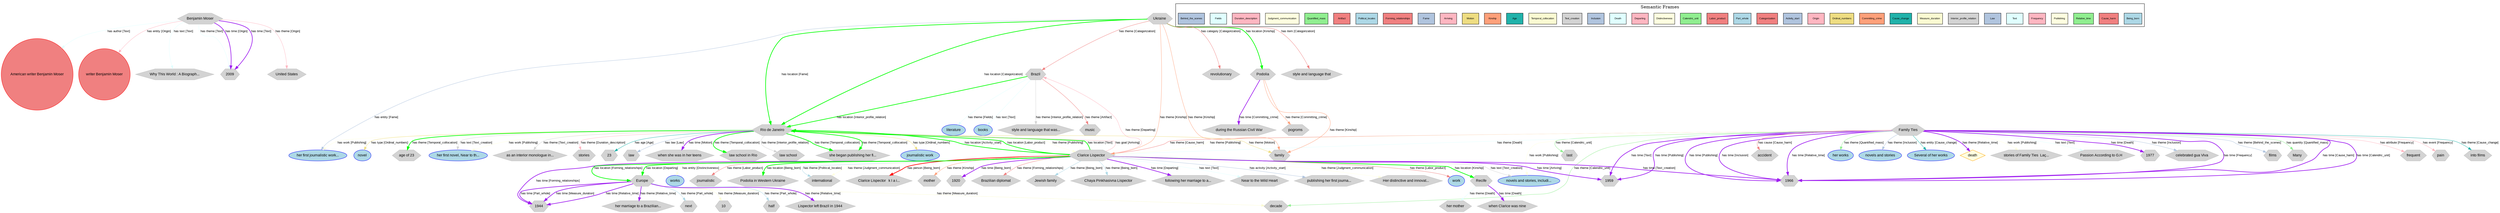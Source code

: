 digraph Clarice_Lispector {
    rankdir=TB;
    compound=true;
    node [fontname="Arial", fontsize=12, style=filled];
    edge [fontname="Arial", fontsize=10, color=gray];
    
    // Graph styling
    bgcolor=white;
    
    // Node type definitions
    subgraph cluster_people {{
        label="People";
        style=filled;
        fillcolor=lightcoral;
        color=red;
        node [fillcolor=lightcoral, color=red, shape=circle];
    }}
    
    subgraph cluster_locations {{
        label="Locations";
        style=filled;
        fillcolor=lightgreen;
        color=green;
        node [fillcolor=lightgreen, color=green, shape=box];
    }}
    
    subgraph cluster_concepts {{
        label="Concepts";
        style=filled;
        fillcolor=lightblue;
        color=blue;
        node [fillcolor=lightblue, color=blue, shape=ellipse];
    }}
    
    subgraph cluster_events {{
        label="Events";
        style=filled;
        fillcolor=lightyellow;
        color=orange;
        node [fillcolor=lightyellow, color=orange, shape=diamond];
    }}
    
    subgraph cluster_other {{
        label="Other";
        style=filled;
        fillcolor=lightgray;
        color=gray;
        node [fillcolor=lightgray, color=gray, shape=hexagon];
    }}

    // People nodes
    "American writer Benjamin Moser" [label="American writer Benjamin Moser", fillcolor=lightcoral, color=red, shape=circle];
    "writer Benjamin Moser" [label="writer Benjamin Moser", fillcolor=lightcoral, color=red, shape=circle];

    // Concepts nodes
    "literature" [label="literature", fillcolor=lightblue, color=blue, shape=ellipse];
    "works" [label="works", fillcolor=lightblue, color=blue, shape=ellipse];
    "her first novel, Near to th..." [label="her first novel, Near to th...", fillcolor=lightblue, color=blue, shape=ellipse];
    "work" [label="work", fillcolor=lightblue, color=blue, shape=ellipse];
    "her first journalistic work..." [label="her first journalistic work...", fillcolor=lightblue, color=blue, shape=ellipse];
    "her works" [label="her works", fillcolor=lightblue, color=blue, shape=ellipse];
    "novels and stories" [label="novels and stories", fillcolor=lightblue, color=blue, shape=ellipse];
    "novels and stories, includi..." [label="novels and stories, includi...", fillcolor=lightblue, color=blue, shape=ellipse];
    "journalistic work" [label="journalistic work", fillcolor=lightblue, color=blue, shape=ellipse];
    "Several of her works" [label="Several of her works", fillcolor=lightblue, color=blue, shape=ellipse];
    "books" [label="books", fillcolor=lightblue, color=blue, shape=ellipse];
    "novel" [label="novel", fillcolor=lightblue, color=blue, shape=ellipse];

    // Events nodes
    "death" [label="death", fillcolor=lightyellow, color=orange, shape=diamond];

    // Other nodes
    "journalistic" [label="journalistic", fillcolor=lightgray, color=gray, shape=hexagon];
    "Family Ties" [label="Family Ties", fillcolor=lightgray, color=gray, shape=hexagon];
    "age of 23" [label="age of 23", fillcolor=lightgray, color=gray, shape=hexagon];
    "as an interior monologue in..." [label="as an interior monologue in...", fillcolor=lightgray, color=gray, shape=hexagon];
    "Podolia in Western Ukraine" [label="Podolia in Western Ukraine", fillcolor=lightgray, color=gray, shape=hexagon];
    "stories of Family Ties  Laç..." [label="stories of Family Ties  Laç...", fillcolor=lightgray, color=gray, shape=hexagon];
    "international" [label="international", fillcolor=lightgray, color=gray, shape=hexagon];
    "Why This World : A Biograph..." [label="Why This World : A Biograph...", fillcolor=lightgray, color=gray, shape=hexagon];
    "Passion According to G.H" [label="Passion According to G.H", fillcolor=lightgray, color=gray, shape=hexagon];
    "1944" [label="1944", fillcolor=lightgray, color=gray, shape=hexagon];
    "stories" [label="stories", fillcolor=lightgray, color=gray, shape=hexagon];
    "her marriage to a Brazilian..." [label="her marriage to a Brazilian...", fillcolor=lightgray, color=gray, shape=hexagon];
    "Benjamin Moser" [label="Benjamin Moser", fillcolor=lightgray, color=gray, shape=hexagon];
    "1977" [label="1977", fillcolor=lightgray, color=gray, shape=hexagon];
    "Clarice Lispector   k l a i..." [label="Clarice Lispector   k l a i...", fillcolor=lightgray, color=gray, shape=hexagon];
    "mother" [label="mother", fillcolor=lightgray, color=gray, shape=hexagon];
    "celebrated gua Viva" [label="celebrated gua Viva", fillcolor=lightgray, color=gray, shape=hexagon];
    "Recife" [label="Recife", fillcolor=lightgray, color=gray, shape=hexagon];
    "23" [label="23", fillcolor=lightgray, color=gray, shape=hexagon];
    "next" [label="next", fillcolor=lightgray, color=gray, shape=hexagon];
    "pogroms" [label="pogroms", fillcolor=lightgray, color=gray, shape=hexagon];
    "decade" [label="decade", fillcolor=lightgray, color=gray, shape=hexagon];
    "law" [label="law", fillcolor=lightgray, color=gray, shape=hexagon];
    "Brazil" [label="Brazil", fillcolor=lightgray, color=gray, shape=hexagon];
    "Rio de Janeiro" [label="Rio de Janeiro", fillcolor=lightgray, color=gray, shape=hexagon];
    "films" [label="films", fillcolor=lightgray, color=gray, shape=hexagon];
    "2009" [label="2009", fillcolor=lightgray, color=gray, shape=hexagon];
    "style and language that was..." [label="style and language that was...", fillcolor=lightgray, color=gray, shape=hexagon];
    "1920" [label="1920", fillcolor=lightgray, color=gray, shape=hexagon];
    "her mother" [label="her mother", fillcolor=lightgray, color=gray, shape=hexagon];
    "Brazilian diplomat" [label="Brazilian diplomat", fillcolor=lightgray, color=gray, shape=hexagon];
    "Many" [label="Many", fillcolor=lightgray, color=gray, shape=hexagon];
    "when Clarice was nine" [label="when Clarice was nine", fillcolor=lightgray, color=gray, shape=hexagon];
    "Jewish family" [label="Jewish family", fillcolor=lightgray, color=gray, shape=hexagon];
    "Podolia" [label="Podolia", fillcolor=lightgray, color=gray, shape=hexagon];
    "when she was in her teens" [label="when she was in her teens", fillcolor=lightgray, color=gray, shape=hexagon];
    "1959" [label="1959", fillcolor=lightgray, color=gray, shape=hexagon];
    "during the Russian Civil War" [label="during the Russian Civil War", fillcolor=lightgray, color=gray, shape=hexagon];
    "frequent" [label="frequent", fillcolor=lightgray, color=gray, shape=hexagon];
    "law school in Rio" [label="law school in Rio", fillcolor=lightgray, color=gray, shape=hexagon];
    "Chaya Pinkhasivna Lispector" [label="Chaya Pinkhasivna Lispector", fillcolor=lightgray, color=gray, shape=hexagon];
    "pain" [label="pain", fillcolor=lightgray, color=gray, shape=hexagon];
    "into films" [label="into films", fillcolor=lightgray, color=gray, shape=hexagon];
    "last" [label="last", fillcolor=lightgray, color=gray, shape=hexagon];
    "1966" [label="1966", fillcolor=lightgray, color=gray, shape=hexagon];
    "family" [label="family", fillcolor=lightgray, color=gray, shape=hexagon];
    "music" [label="music", fillcolor=lightgray, color=gray, shape=hexagon];
    "following her marriage to a..." [label="following her marriage to a...", fillcolor=lightgray, color=gray, shape=hexagon];
    "Europe" [label="Europe", fillcolor=lightgray, color=gray, shape=hexagon];
    "revolutionary" [label="revolutionary", fillcolor=lightgray, color=gray, shape=hexagon];
    "Near to the Wild Heart" [label="Near to the Wild Heart", fillcolor=lightgray, color=gray, shape=hexagon];
    "United States" [label="United States", fillcolor=lightgray, color=gray, shape=hexagon];
    "publishing her first journa..." [label="publishing her first journa...", fillcolor=lightgray, color=gray, shape=hexagon];
    "Clarice Lispector" [label="Clarice Lispector", fillcolor=lightgray, color=gray, shape=hexagon];
    "she began publishing her fi..." [label="she began publishing her fi...", fillcolor=lightgray, color=gray, shape=hexagon];
    "accident" [label="accident", fillcolor=lightgray, color=gray, shape=hexagon];
    "10" [label="10", fillcolor=lightgray, color=gray, shape=hexagon];
    "half" [label="half", fillcolor=lightgray, color=gray, shape=hexagon];
    "law school" [label="law school", fillcolor=lightgray, color=gray, shape=hexagon];
    "Ukraine" [label="Ukraine", fillcolor=lightgray, color=gray, shape=hexagon];
    "Lispector left Brazil in 1944" [label="Lispector left Brazil in 1944", fillcolor=lightgray, color=gray, shape=hexagon];
    "style and language that" [label="style and language that", fillcolor=lightgray, color=gray, shape=hexagon];
    "Her distinctive and innovat..." [label="Her distinctive and innovat...", fillcolor=lightgray, color=gray, shape=hexagon];

    // Relationships
    "Clarice Lispector" -> "1920" [label="has time [Being_born]", color=purple, penwidth=2];
    "Family Ties" -> "Clarice Lispector" [label="has theme [Cause_harm]", color=lightcoral, penwidth=1];
    "Europe" -> "1944" [label="has time [Relative_time]", color=purple, penwidth=2];
    "Family Ties" -> "novels and stories, includi..." [label="has work [Publishing]", color=lightyellow, penwidth=1];
    "Family Ties" -> "pain" [label="has event [Frequency]", color=lightpink, penwidth=1];
    "Benjamin Moser" -> "2009" [label="has theme [Text]", color=lightcyan, penwidth=1];
    "Rio de Janeiro" -> "law" [label="has law [Law]", color=lightsteelblue, penwidth=1];
    "Brazil" -> "Rio de Janeiro" [label="has location [Interior_profile_relation]", color=green, penwidth=2];
    "Europe" -> "10" [label="has theme [Measure_duration]", color=lightgoldenrodyellow, penwidth=1];
    "Family Ties" -> "Several of her works" [label="has entity [Cause_change]", color=lightseagreen, penwidth=1];
    "Podolia" -> "pogroms" [label="has theme [Committing_crime]", color=lightsalmon, penwidth=1];
    "Rio de Janeiro" -> "novel" [label="has type [Ordinal_numbers]", color=lightgoldenrod, penwidth=1];
    "Clarice Lispector" -> "Rio de Janeiro" [label="has location [Text]", color=green, penwidth=2];
    "Benjamin Moser" -> "writer Benjamin Moser" [label="has entity [Origin]", color=lightpink, penwidth=1];
    "Clarice Lispector" -> "publishing her first journa..." [label="has activity [Activity_start]", color=lightsteelblue, penwidth=1];
    "Ukraine" -> "style and language that" [label="has item [Categorization]", color=lightcoral, penwidth=1];
    "Family Ties" -> "accident" [label="has cause [Cause_harm]", color=lightcoral, penwidth=1];
    "Ukraine" -> "revolutionary" [label="has category [Categorization]", color=lightcoral, penwidth=1];
    "Rio de Janeiro" -> "Clarice Lispector" [label="has theme [Publishing]", color=lightyellow, penwidth=1];
    "Europe" -> "decade" [label="has theme [Measure_duration]", color=lightgoldenrodyellow, penwidth=1];
    "Europe" -> "1944" [label="has time [Part_whole]", color=purple, penwidth=2];
    "Rio de Janeiro" -> "her first novel, Near to th..." [label="has work [Publishing]", color=lightyellow, penwidth=1];
    "Clarice Lispector" -> "journalistic" [label="has theme [Labor_product]", color=lightcoral, penwidth=1];
    "Family Ties" -> "last" [label="has theme [Calendric_unit]", color=lightgreen, penwidth=1];
    "Clarice Lispector" -> "works" [label="has entity [Distinctiveness]", color=lightyellow, penwidth=1];
    "Clarice Lispector" -> "following her marriage to a..." [label="has time [Departing]", color=purple, penwidth=2];
    "Family Ties" -> "1977" [label="has time [Death]", color=purple, penwidth=2];
    "Family Ties" -> "1966" [label="has time [Inclusion]", color=purple, penwidth=2];
    "Clarice Lispector" -> "Jewish family" [label="has theme [Being_born]", color=lightblue, penwidth=1];
    "Rio de Janeiro" -> "as an interior monologue in..." [label="has theme [Text_creation]", color=lightgray, penwidth=1];
    "Europe" -> "her marriage to a Brazilian..." [label="has theme [Relative_time]", color=purple, penwidth=2];
    "Rio de Janeiro" -> "law school in Rio" [label="has theme [Temporal_collocation]", color=green, penwidth=2];
    "Brazil" -> "style and language that was..." [label="has theme [Interior_profile_relation]", color=lightgray, penwidth=1];
    "Clarice Lispector" -> "Europe" [label="has location [Departing]", color=green, penwidth=2];
    "Rio de Janeiro" -> "23" [label="has age [Age]", color=lightseagreen, penwidth=1];
    "Ukraine" -> "family" [label="has theme [Kinship]", color=lightsalmon, penwidth=1];
    "Clarice Lispector" -> "mother" [label="has theme [Kinship]", color=lightsalmon, penwidth=1];
    "Rio de Janeiro" -> "when she was in her teens" [label="has time [Motion]", color=purple, penwidth=2];
    "Clarice Lispector" -> "1966" [label="has time [Text_creation]", color=purple, penwidth=2];
    "Benjamin Moser" -> "2009" [label="has time [Origin]", color=purple, penwidth=2];
    "Rio de Janeiro" -> "her first journalistic work..." [label="has work [Publishing]", color=lightyellow, penwidth=1];
    "Clarice Lispector" -> "Near to the Wild Heart" [label="has text [Text]", color=lightcyan, penwidth=1];
    "Ukraine" -> "Rio de Janeiro" [label="has location [Categorization]", color=green, penwidth=2];
    "Clarice Lispector" -> "Brazil" [label="has theme [Departing]", color=lightpink, penwidth=1];
    "Clarice Lispector" -> "Rio de Janeiro" [label="has goal [Arriving]", color=lightpink, penwidth=1];
    "Rio de Janeiro" -> "she began publishing her fi..." [label="has theme [Temporal_collocation]", color=green, penwidth=2];
    "Family Ties" -> "into films" [label="has theme [Cause_change]", color=lightseagreen, penwidth=1];
    "Clarice Lispector" -> "Recife" [label="has location [Kinship]", color=green, penwidth=2];
    "Ukraine" -> "Rio de Janeiro" [label="has location [Fame]", color=green, penwidth=2];
    "Clarice Lispector" -> "Europe" [label="has location [Forming_relationships]", color=green, penwidth=2];
    "Clarice Lispector" -> "international" [label="has theme [Political_locales]", color=lightblue, penwidth=1];
    "Clarice Lispector" -> "novels and stories, includi..." [label="has text [Text_creation]", color=lightgray, penwidth=1];
    "Family Ties" -> "1966" [label="has time [Relative_time]", color=purple, penwidth=2];
    "Family Ties" -> "Clarice Lispector" [label="has theme [Publishing]", color=lightyellow, penwidth=1];
    "Clarice Lispector" -> "Clarice Lispector   k l a i..." [label="has person [Being_born]", color=red, penwidth=2];
    "Brazil" -> "music" [label="has theme [Artifact]", color=lightcoral, penwidth=1];
    "Benjamin Moser" -> "American writer Benjamin Moser" [label="has author [Text]", color=lightcyan, penwidth=1];
    "Ukraine" -> "Clarice Lispector" [label="has theme [Kinship]", color=lightsalmon, penwidth=1];
    "Family Ties" -> "1959" [label="has time [Publishing]", color=purple, penwidth=2];
    "Family Ties" -> "her works" [label="has theme [Quantified_mass]", color=lightgreen, penwidth=1];
    "Europe" -> "1944" [label="has time [Measure_duration]", color=purple, penwidth=2];
    "Clarice Lispector" -> "1959" [label="has time [Arriving]", color=purple, penwidth=2];
    "Benjamin Moser" -> "United States" [label="has theme [Origin]", color=lightpink, penwidth=1];
    "Family Ties" -> "Many" [label="has quantity [Quantified_mass]", color=lightgreen, penwidth=1];
    "Family Ties" -> "1966" [label="has time [Frequency]", color=purple, penwidth=2];
    "Family Ties" -> "novels and stories" [label="has theme [Inclusion]", color=lightsteelblue, penwidth=1];
    "Rio de Janeiro" -> "journalistic work" [label="has type [Ordinal_numbers]", color=lightgoldenrod, penwidth=1];
    "Family Ties" -> "1959" [label="has time [Text]", color=purple, penwidth=2];
    "Ukraine" -> "Podolia" [label="has location [Kinship]", color=green, penwidth=2];
    "Europe" -> "next" [label="has theme [Part_whole]", color=lightblue, penwidth=1];
    "Rio de Janeiro" -> "her first novel, Near to th..." [label="has text [Text_creation]", color=lightgray, penwidth=1];
    "Brazil" -> "books" [label="has text [Text]", color=lightcyan, penwidth=1];
    "Family Ties" -> "death" [label="has theme [Relative_time]", color=purple, penwidth=2];
    "Clarice Lispector" -> "work" [label="has theme [Labor_product]", color=lightcoral, penwidth=1];
    "Clarice Lispector" -> "international" [label="has theme [Judgment_communication]", color=lightyellow, penwidth=1];
    "Benjamin Moser" -> "Why This World : A Biograph..." [label="has text [Text]", color=lightcyan, penwidth=1];
    "Podolia" -> "family" [label="has theme [Kinship]", color=lightsalmon, penwidth=1];
    "Family Ties" -> "decade" [label="has theme [Calendric_unit]", color=lightgreen, penwidth=1];
    "Clarice Lispector" -> "Rio de Janeiro" [label="has location [Activity_start]", color=green, penwidth=2];
    "Rio de Janeiro" -> "stories" [label="has theme [Duration_description]", color=lightpink, penwidth=1];
    "Benjamin Moser" -> "2009" [label="has time [Text]", color=purple, penwidth=2];
    "Clarice Lispector" -> "Her distinctive and innovat..." [label="has theme [Judgment_communication]", color=lightyellow, penwidth=1];
    "Family Ties" -> "stories of Family Ties  Laç..." [label="has work [Publishing]", color=lightyellow, penwidth=1];
    "Europe" -> "half" [label="has theme [Part_whole]", color=lightblue, penwidth=1];
    "Clarice Lispector" -> "Podolia in Western Ukraine" [label="has location [Being_born]", color=green, penwidth=2];
    "Family Ties" -> "Passion According to G.H" [label="has text [Text]", color=lightcyan, penwidth=1];
    "Europe" -> "Lispector left Brazil in 1944" [label="has theme [Relative_time]", color=purple, penwidth=2];
    "Podolia" -> "during the Russian Civil War" [label="has time [Committing_crime]", color=purple, penwidth=2];
    "Family Ties" -> "1966" [label="has time [Publishing]", color=purple, penwidth=2];
    "Brazil" -> "literature" [label="has theme [Fields]", color=lightcyan, penwidth=1];
    "Clarice Lispector" -> "1944" [label="has time [Forming_relationships]", color=purple, penwidth=2];
    "Rio de Janeiro" -> "family" [label="has theme [Motion]", color=lightgoldenrod, penwidth=1];
    "Rio de Janeiro" -> "law school" [label="has theme [Interior_profile_relation]", color=lightgray, penwidth=1];
    "Ukraine" -> "Brazil" [label="has theme [Categorization]", color=lightcoral, penwidth=1];
    "Clarice Lispector" -> "Rio de Janeiro" [label="has location [Labor_product]", color=green, penwidth=2];
    "Recife" -> "when Clarice was nine" [label="has time [Death]", color=purple, penwidth=2];
    "Family Ties" -> "frequent" [label="has attribute [Frequency]", color=lightpink, penwidth=1];
    "Clarice Lispector" -> "Chaya Pinkhasivna Lispector" [label="has theme [Being_born]", color=lightblue, penwidth=1];
    "Family Ties" -> "films" [label="has theme [Behind_the_scenes]", color=lightsteelblue, penwidth=1];
    "Clarice Lispector" -> "Brazilian diplomat" [label="has theme [Forming_relationships]", color=lightcoral, penwidth=1];
    "Family Ties" -> "celebrated gua Viva" [label="has theme [Inclusion]", color=lightsteelblue, penwidth=1];
    "Rio de Janeiro" -> "she began publishing her fi..." [label="has theme [Temporal_collocation]", color=green, penwidth=2];
    "Recife" -> "her mother" [label="has theme [Death]", color=lightcyan, penwidth=1];
    "Family Ties" -> "1966" [label="has time [Cause_harm]", color=purple, penwidth=2];
    "Ukraine" -> "her first journalistic work..." [label="has entity [Fame]", color=lightsteelblue, penwidth=1];
    "Rio de Janeiro" -> "age of 23" [label="has theme [Temporal_collocation]", color=green, penwidth=2];
    "Family Ties" -> "Clarice Lispector" [label="has theme [Death]", color=lightcyan, penwidth=1];
    "Family Ties" -> "1966" [label="has time [Calendric_unit]", color=purple, penwidth=2];

    // Frame Legend
    subgraph cluster_legend {
        label="Semantic Frames";
        style=filled;
        fillcolor=white;
        color=black;
        rank=sink;
        "Being_born_legend" [label="Being_born", fillcolor="lightblue", style=filled, shape=box, fontsize=8];
        "Cause_harm_legend" [label="Cause_harm", fillcolor="lightcoral", style=filled, shape=box, fontsize=8];
        "Relative_time_legend" [label="Relative_time", fillcolor="lightgreen", style=filled, shape=box, fontsize=8];
        "Publishing_legend" [label="Publishing", fillcolor="lightyellow", style=filled, shape=box, fontsize=8];
        "Frequency_legend" [label="Frequency", fillcolor="lightpink", style=filled, shape=box, fontsize=8];
        "Text_legend" [label="Text", fillcolor="lightcyan", style=filled, shape=box, fontsize=8];
        "Law_legend" [label="Law", fillcolor="lightsteelblue", style=filled, shape=box, fontsize=8];
        "Interior_profile_relation_legend" [label="Interior_profile_relation", fillcolor="lightgray", style=filled, shape=box, fontsize=8];
        "Measure_duration_legend" [label="Measure_duration", fillcolor="lightgoldenrodyellow", style=filled, shape=box, fontsize=8];
        "Cause_change_legend" [label="Cause_change", fillcolor="lightseagreen", style=filled, shape=box, fontsize=8];
        "Committing_crime_legend" [label="Committing_crime", fillcolor="lightsalmon", style=filled, shape=box, fontsize=8];
        "Ordinal_numbers_legend" [label="Ordinal_numbers", fillcolor="lightgoldenrod", style=filled, shape=box, fontsize=8];
        "Origin_legend" [label="Origin", fillcolor="lightpink", style=filled, shape=box, fontsize=8];
        "Activity_start_legend" [label="Activity_start", fillcolor="lightsteelblue", style=filled, shape=box, fontsize=8];
        "Categorization_legend" [label="Categorization", fillcolor="lightcoral", style=filled, shape=box, fontsize=8];
        "Part_whole_legend" [label="Part_whole", fillcolor="lightblue", style=filled, shape=box, fontsize=8];
        "Labor_product_legend" [label="Labor_product", fillcolor="lightcoral", style=filled, shape=box, fontsize=8];
        "Calendric_unit_legend" [label="Calendric_unit", fillcolor="lightgreen", style=filled, shape=box, fontsize=8];
        "Distinctiveness_legend" [label="Distinctiveness", fillcolor="lightyellow", style=filled, shape=box, fontsize=8];
        "Departing_legend" [label="Departing", fillcolor="lightpink", style=filled, shape=box, fontsize=8];
        "Death_legend" [label="Death", fillcolor="lightcyan", style=filled, shape=box, fontsize=8];
        "Inclusion_legend" [label="Inclusion", fillcolor="lightsteelblue", style=filled, shape=box, fontsize=8];
        "Text_creation_legend" [label="Text_creation", fillcolor="lightgray", style=filled, shape=box, fontsize=8];
        "Temporal_collocation_legend" [label="Temporal_collocation", fillcolor="lightgoldenrodyellow", style=filled, shape=box, fontsize=8];
        "Age_legend" [label="Age", fillcolor="lightseagreen", style=filled, shape=box, fontsize=8];
        "Kinship_legend" [label="Kinship", fillcolor="lightsalmon", style=filled, shape=box, fontsize=8];
        "Motion_legend" [label="Motion", fillcolor="lightgoldenrod", style=filled, shape=box, fontsize=8];
        "Arriving_legend" [label="Arriving", fillcolor="lightpink", style=filled, shape=box, fontsize=8];
        "Fame_legend" [label="Fame", fillcolor="lightsteelblue", style=filled, shape=box, fontsize=8];
        "Forming_relationships_legend" [label="Forming_relationships", fillcolor="lightcoral", style=filled, shape=box, fontsize=8];
        "Political_locales_legend" [label="Political_locales", fillcolor="lightblue", style=filled, shape=box, fontsize=8];
        "Artifact_legend" [label="Artifact", fillcolor="lightcoral", style=filled, shape=box, fontsize=8];
        "Quantified_mass_legend" [label="Quantified_mass", fillcolor="lightgreen", style=filled, shape=box, fontsize=8];
        "Judgment_communication_legend" [label="Judgment_communication", fillcolor="lightyellow", style=filled, shape=box, fontsize=8];
        "Duration_description_legend" [label="Duration_description", fillcolor="lightpink", style=filled, shape=box, fontsize=8];
        "Fields_legend" [label="Fields", fillcolor="lightcyan", style=filled, shape=box, fontsize=8];
        "Behind_the_scenes_legend" [label="Behind_the_scenes", fillcolor="lightsteelblue", style=filled, shape=box, fontsize=8];
    }
}